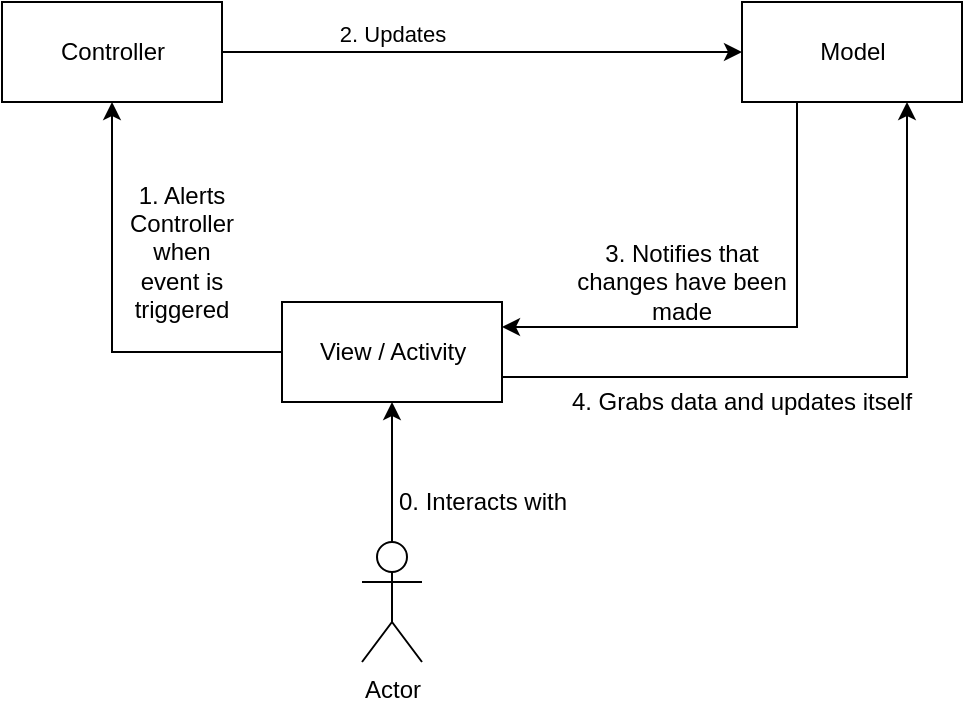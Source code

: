 <mxfile version="13.9.3" type="github">
  <diagram id="C5RBs43oDa-KdzZeNtuy" name="Page-1">
    <mxGraphModel dx="716" dy="378" grid="1" gridSize="10" guides="1" tooltips="1" connect="1" arrows="1" fold="1" page="1" pageScale="1" pageWidth="827" pageHeight="1169" math="0" shadow="0">
      <root>
        <mxCell id="WIyWlLk6GJQsqaUBKTNV-0" />
        <mxCell id="WIyWlLk6GJQsqaUBKTNV-1" parent="WIyWlLk6GJQsqaUBKTNV-0" />
        <mxCell id="P8UpuQGkX5exm7YgRXcS-45" style="edgeStyle=orthogonalEdgeStyle;rounded=0;orthogonalLoop=1;jettySize=auto;html=1;exitX=1;exitY=0.5;exitDx=0;exitDy=0;entryX=0;entryY=0.5;entryDx=0;entryDy=0;" edge="1" parent="WIyWlLk6GJQsqaUBKTNV-1" source="P8UpuQGkX5exm7YgRXcS-37" target="P8UpuQGkX5exm7YgRXcS-39">
          <mxGeometry relative="1" as="geometry" />
        </mxCell>
        <mxCell id="P8UpuQGkX5exm7YgRXcS-46" value="2. Updates" style="edgeLabel;html=1;align=center;verticalAlign=middle;resizable=0;points=[];" vertex="1" connectable="0" parent="P8UpuQGkX5exm7YgRXcS-45">
          <mxGeometry x="-0.346" y="9" relative="1" as="geometry">
            <mxPoint as="offset" />
          </mxGeometry>
        </mxCell>
        <mxCell id="P8UpuQGkX5exm7YgRXcS-37" value="Controller" style="html=1;align=center;" vertex="1" parent="WIyWlLk6GJQsqaUBKTNV-1">
          <mxGeometry x="50" y="60" width="110" height="50" as="geometry" />
        </mxCell>
        <mxCell id="P8UpuQGkX5exm7YgRXcS-43" style="edgeStyle=orthogonalEdgeStyle;rounded=0;orthogonalLoop=1;jettySize=auto;html=1;exitX=0;exitY=0.5;exitDx=0;exitDy=0;entryX=0.5;entryY=1;entryDx=0;entryDy=0;" edge="1" parent="WIyWlLk6GJQsqaUBKTNV-1" source="P8UpuQGkX5exm7YgRXcS-38" target="P8UpuQGkX5exm7YgRXcS-37">
          <mxGeometry relative="1" as="geometry">
            <Array as="points">
              <mxPoint x="190" y="235" />
              <mxPoint x="105" y="235" />
            </Array>
          </mxGeometry>
        </mxCell>
        <mxCell id="P8UpuQGkX5exm7YgRXcS-50" style="edgeStyle=orthogonalEdgeStyle;rounded=0;orthogonalLoop=1;jettySize=auto;html=1;exitX=1;exitY=0.75;exitDx=0;exitDy=0;entryX=0.75;entryY=1;entryDx=0;entryDy=0;" edge="1" parent="WIyWlLk6GJQsqaUBKTNV-1" source="P8UpuQGkX5exm7YgRXcS-38" target="P8UpuQGkX5exm7YgRXcS-39">
          <mxGeometry relative="1" as="geometry" />
        </mxCell>
        <mxCell id="P8UpuQGkX5exm7YgRXcS-38" value="View / Activity" style="html=1;align=center;" vertex="1" parent="WIyWlLk6GJQsqaUBKTNV-1">
          <mxGeometry x="190" y="210" width="110" height="50" as="geometry" />
        </mxCell>
        <mxCell id="P8UpuQGkX5exm7YgRXcS-48" style="edgeStyle=orthogonalEdgeStyle;rounded=0;orthogonalLoop=1;jettySize=auto;html=1;exitX=0.25;exitY=1;exitDx=0;exitDy=0;entryX=1;entryY=0.25;entryDx=0;entryDy=0;" edge="1" parent="WIyWlLk6GJQsqaUBKTNV-1" source="P8UpuQGkX5exm7YgRXcS-39" target="P8UpuQGkX5exm7YgRXcS-38">
          <mxGeometry relative="1" as="geometry" />
        </mxCell>
        <mxCell id="P8UpuQGkX5exm7YgRXcS-39" value="Model" style="html=1;align=center;" vertex="1" parent="WIyWlLk6GJQsqaUBKTNV-1">
          <mxGeometry x="420" y="60" width="110" height="50" as="geometry" />
        </mxCell>
        <mxCell id="P8UpuQGkX5exm7YgRXcS-41" style="edgeStyle=orthogonalEdgeStyle;rounded=0;orthogonalLoop=1;jettySize=auto;html=1;exitX=0.5;exitY=0;exitDx=0;exitDy=0;exitPerimeter=0;entryX=0.5;entryY=1;entryDx=0;entryDy=0;" edge="1" parent="WIyWlLk6GJQsqaUBKTNV-1" source="P8UpuQGkX5exm7YgRXcS-40" target="P8UpuQGkX5exm7YgRXcS-38">
          <mxGeometry relative="1" as="geometry" />
        </mxCell>
        <mxCell id="P8UpuQGkX5exm7YgRXcS-40" value="Actor" style="shape=umlActor;verticalLabelPosition=bottom;verticalAlign=top;html=1;align=center;" vertex="1" parent="WIyWlLk6GJQsqaUBKTNV-1">
          <mxGeometry x="230" y="330" width="30" height="60" as="geometry" />
        </mxCell>
        <mxCell id="P8UpuQGkX5exm7YgRXcS-42" value="0. Interacts with" style="text;html=1;align=center;verticalAlign=middle;resizable=0;points=[];autosize=1;" vertex="1" parent="WIyWlLk6GJQsqaUBKTNV-1">
          <mxGeometry x="240" y="300" width="100" height="20" as="geometry" />
        </mxCell>
        <mxCell id="P8UpuQGkX5exm7YgRXcS-44" value="1. Alerts Controller&lt;br&gt;when event is triggered" style="text;html=1;strokeColor=none;fillColor=none;align=center;verticalAlign=middle;whiteSpace=wrap;rounded=0;" vertex="1" parent="WIyWlLk6GJQsqaUBKTNV-1">
          <mxGeometry x="110" y="140" width="60" height="90" as="geometry" />
        </mxCell>
        <mxCell id="P8UpuQGkX5exm7YgRXcS-49" value="3. Notifies that changes have been made" style="text;html=1;strokeColor=none;fillColor=none;align=center;verticalAlign=middle;whiteSpace=wrap;rounded=0;" vertex="1" parent="WIyWlLk6GJQsqaUBKTNV-1">
          <mxGeometry x="335" y="180" width="110" height="40" as="geometry" />
        </mxCell>
        <mxCell id="P8UpuQGkX5exm7YgRXcS-51" value="4. Grabs data and updates itself" style="text;html=1;strokeColor=none;fillColor=none;align=center;verticalAlign=middle;whiteSpace=wrap;rounded=0;" vertex="1" parent="WIyWlLk6GJQsqaUBKTNV-1">
          <mxGeometry x="310" y="250" width="220" height="20" as="geometry" />
        </mxCell>
      </root>
    </mxGraphModel>
  </diagram>
</mxfile>
